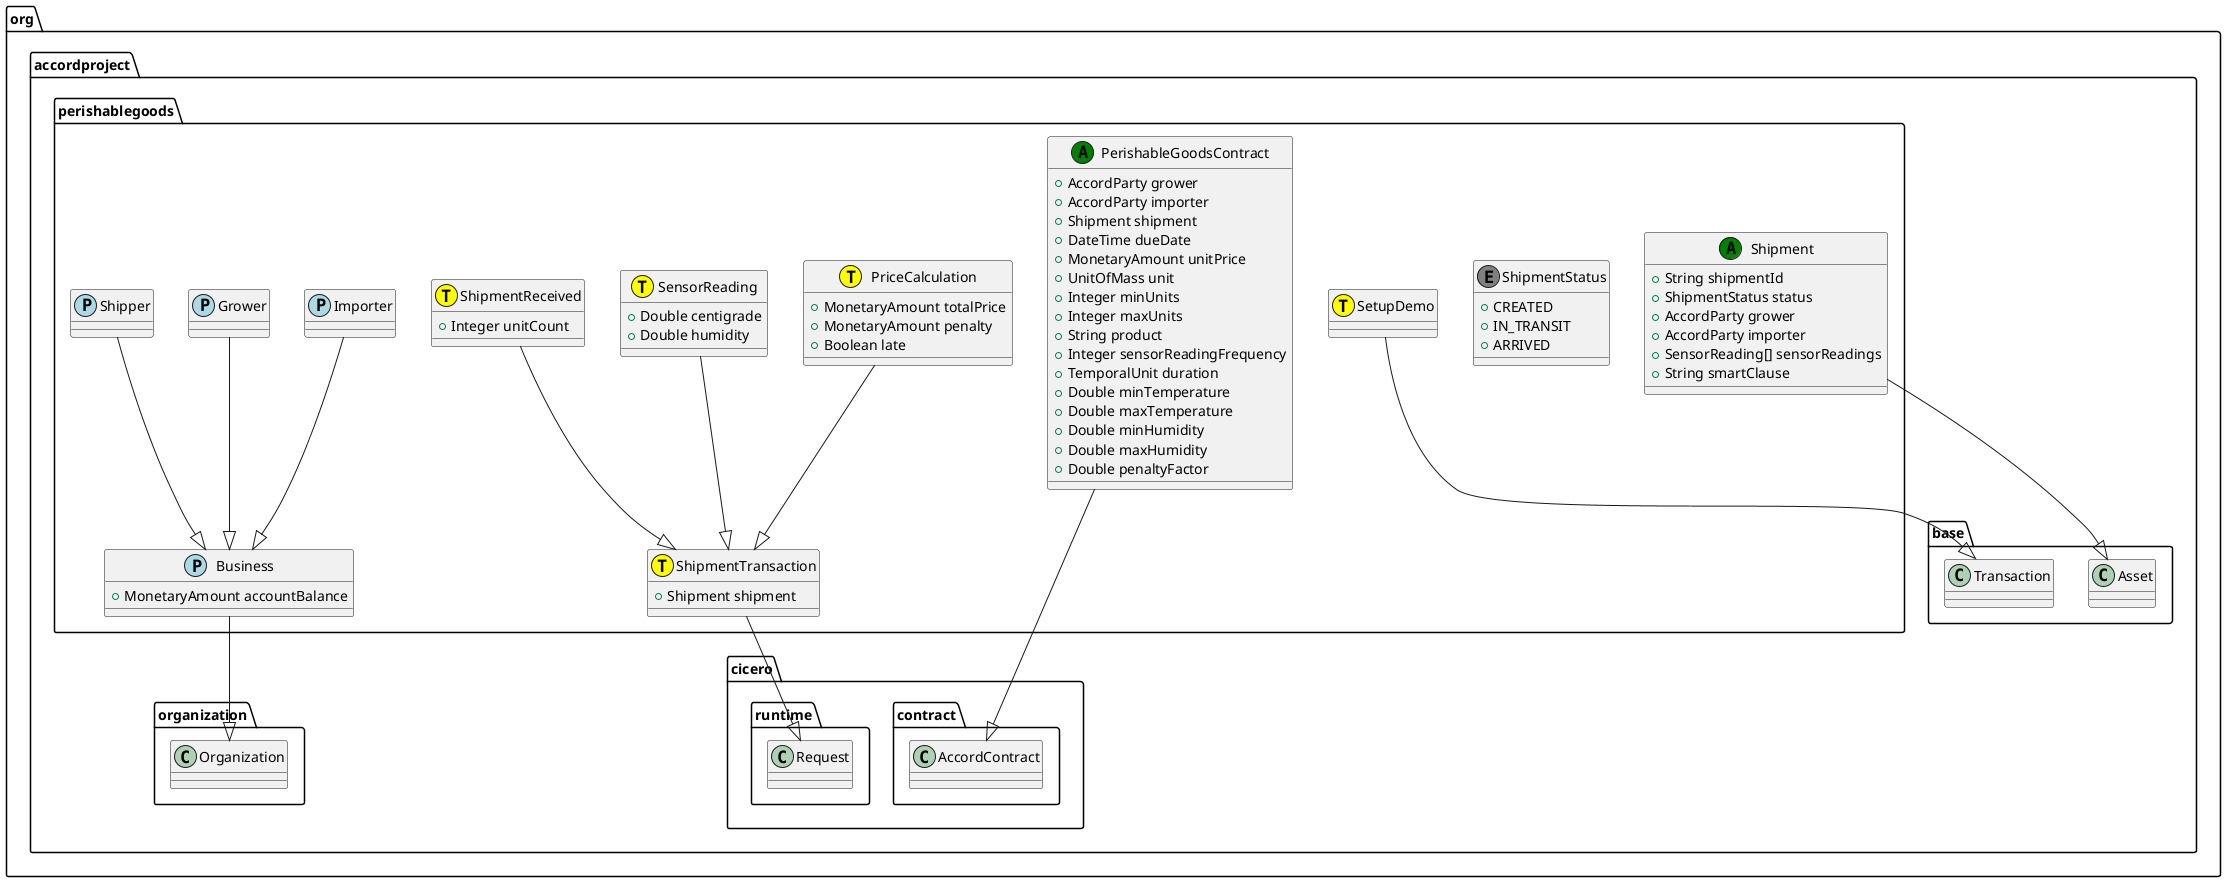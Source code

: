 @startuml
class org.accordproject.perishablegoods.PerishableGoodsContract << (A,green) >> {
   + AccordParty grower
   + AccordParty importer
   + Shipment shipment
   + DateTime dueDate
   + MonetaryAmount unitPrice
   + UnitOfMass unit
   + Integer minUnits
   + Integer maxUnits
   + String product
   + Integer sensorReadingFrequency
   + TemporalUnit duration
   + Double minTemperature
   + Double maxTemperature
   + Double minHumidity
   + Double maxHumidity
   + Double penaltyFactor
}
org.accordproject.perishablegoods.PerishableGoodsContract --|> org.accordproject.cicero.contract.AccordContract
class org.accordproject.perishablegoods.ShipmentStatus << (E,grey) >> {
   + CREATED
   + IN_TRANSIT
   + ARRIVED
}
class org.accordproject.perishablegoods.ShipmentTransaction << (T,yellow) >> {
   + Shipment shipment
}
org.accordproject.perishablegoods.ShipmentTransaction --|> org.accordproject.cicero.runtime.Request
class org.accordproject.perishablegoods.SensorReading << (T,yellow) >> {
   + Double centigrade
   + Double humidity
}
org.accordproject.perishablegoods.SensorReading --|> org.accordproject.perishablegoods.ShipmentTransaction
class org.accordproject.perishablegoods.ShipmentReceived << (T,yellow) >> {
   + Integer unitCount
}
org.accordproject.perishablegoods.ShipmentReceived --|> org.accordproject.perishablegoods.ShipmentTransaction
class org.accordproject.perishablegoods.PriceCalculation << (T,yellow) >> {
   + MonetaryAmount totalPrice
   + MonetaryAmount penalty
   + Boolean late
}
org.accordproject.perishablegoods.PriceCalculation --|> org.accordproject.perishablegoods.ShipmentTransaction
class org.accordproject.perishablegoods.Shipment << (A,green) >> {
   + String shipmentId
   + ShipmentStatus status
   + AccordParty grower
   + AccordParty importer
   + SensorReading[] sensorReadings
   + String smartClause
}
org.accordproject.perishablegoods.Shipment --|> org.accordproject.base.Asset
class org.accordproject.perishablegoods.Business << (P,lightblue) >> {
   + MonetaryAmount accountBalance
}
org.accordproject.perishablegoods.Business --|> org.accordproject.organization.Organization
class org.accordproject.perishablegoods.Grower << (P,lightblue) >> {
}
org.accordproject.perishablegoods.Grower --|> org.accordproject.perishablegoods.Business
class org.accordproject.perishablegoods.Shipper << (P,lightblue) >> {
}
org.accordproject.perishablegoods.Shipper --|> org.accordproject.perishablegoods.Business
class org.accordproject.perishablegoods.Importer << (P,lightblue) >> {
}
org.accordproject.perishablegoods.Importer --|> org.accordproject.perishablegoods.Business
class org.accordproject.perishablegoods.SetupDemo << (T,yellow) >> {
}
org.accordproject.perishablegoods.SetupDemo --|> org.accordproject.base.Transaction
@enduml

